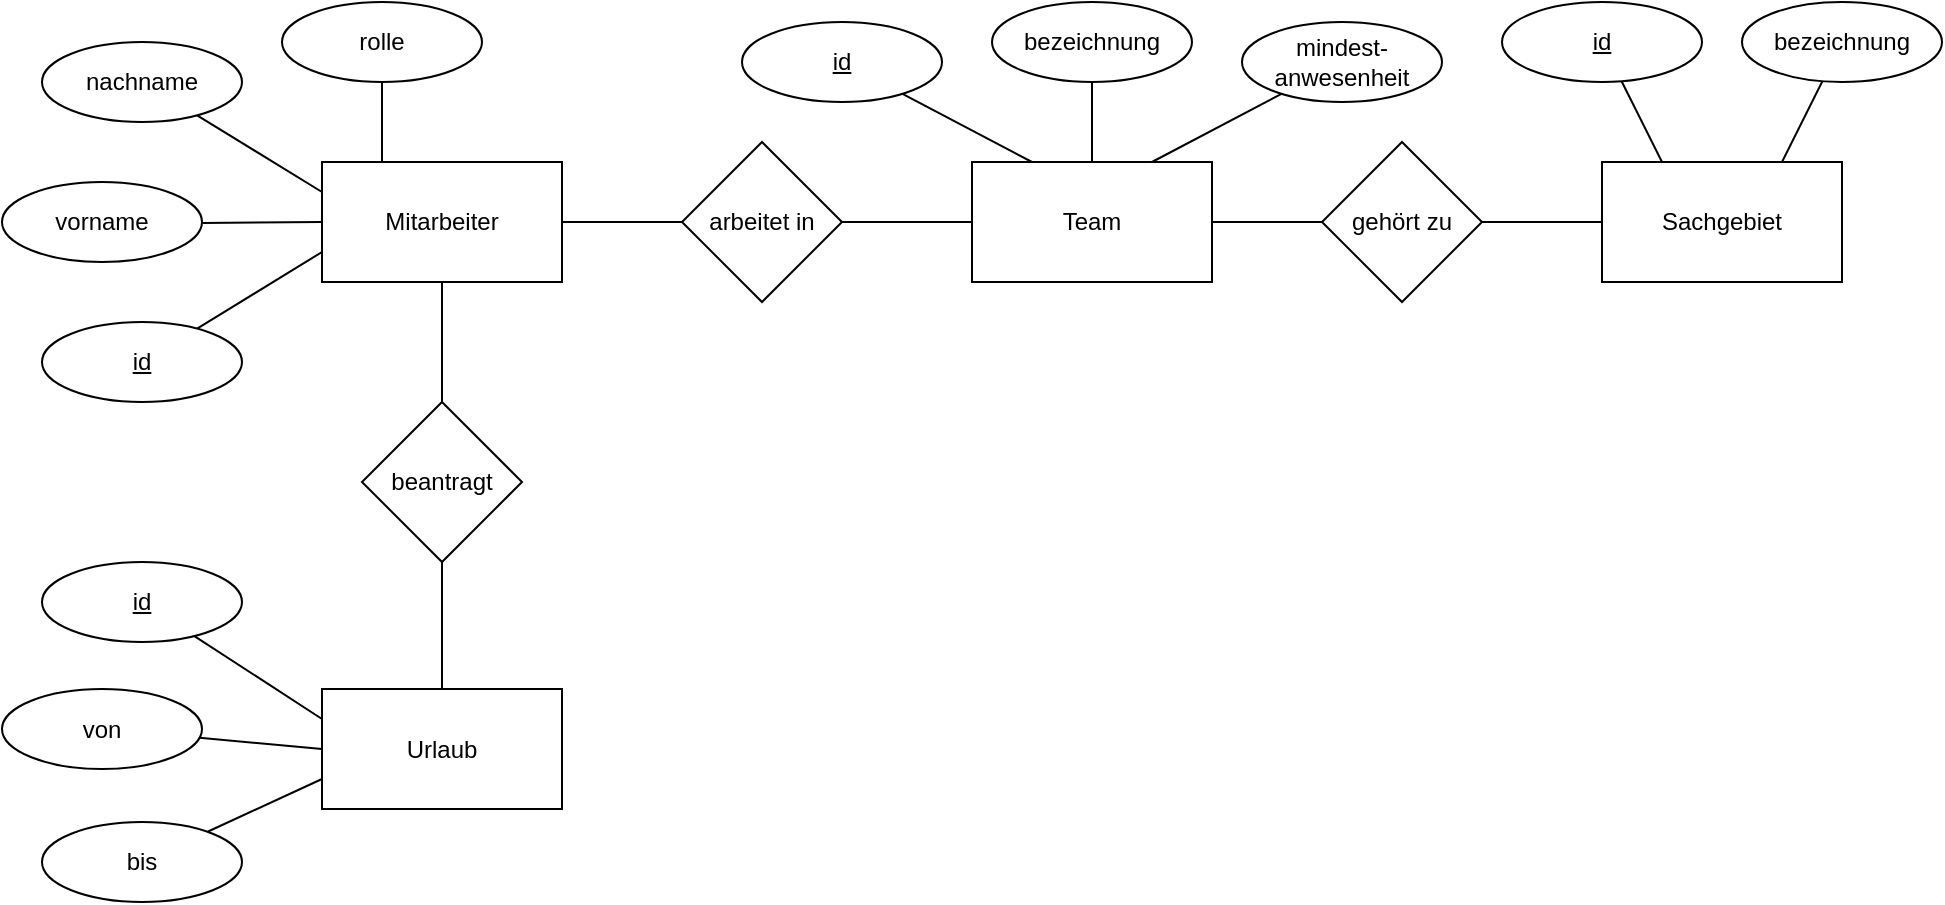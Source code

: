 <mxfile version="15.8.7" type="device"><diagram id="pEjwIBXVIHc9NC5Lextn" name="Seite-1"><mxGraphModel dx="1102" dy="1025" grid="1" gridSize="10" guides="1" tooltips="1" connect="1" arrows="1" fold="1" page="1" pageScale="1" pageWidth="1169" pageHeight="827" math="0" shadow="0"><root><mxCell id="0"/><mxCell id="1" parent="0"/><mxCell id="kTORXJUQmXsNhmBiBZ-f-4" style="edgeStyle=orthogonalEdgeStyle;rounded=0;orthogonalLoop=1;jettySize=auto;html=1;entryX=0;entryY=0.5;entryDx=0;entryDy=0;endArrow=none;endFill=0;" parent="1" source="kTORXJUQmXsNhmBiBZ-f-1" target="kTORXJUQmXsNhmBiBZ-f-2" edge="1"><mxGeometry relative="1" as="geometry"/></mxCell><mxCell id="kTORXJUQmXsNhmBiBZ-f-31" style="edgeStyle=none;rounded=0;orthogonalLoop=1;jettySize=auto;html=1;entryX=0.5;entryY=0;entryDx=0;entryDy=0;endArrow=none;endFill=0;" parent="1" source="kTORXJUQmXsNhmBiBZ-f-1" target="kTORXJUQmXsNhmBiBZ-f-30" edge="1"><mxGeometry relative="1" as="geometry"/></mxCell><mxCell id="kTORXJUQmXsNhmBiBZ-f-1" value="Mitarbeiter" style="rounded=0;whiteSpace=wrap;html=1;" parent="1" vertex="1"><mxGeometry x="200" y="310" width="120" height="60" as="geometry"/></mxCell><mxCell id="kTORXJUQmXsNhmBiBZ-f-5" style="edgeStyle=orthogonalEdgeStyle;rounded=0;orthogonalLoop=1;jettySize=auto;html=1;entryX=0;entryY=0.5;entryDx=0;entryDy=0;endArrow=none;endFill=0;" parent="1" source="kTORXJUQmXsNhmBiBZ-f-2" target="kTORXJUQmXsNhmBiBZ-f-3" edge="1"><mxGeometry relative="1" as="geometry"/></mxCell><mxCell id="kTORXJUQmXsNhmBiBZ-f-2" value="arbeitet in" style="rhombus;whiteSpace=wrap;html=1;" parent="1" vertex="1"><mxGeometry x="380" y="300" width="80" height="80" as="geometry"/></mxCell><mxCell id="kTORXJUQmXsNhmBiBZ-f-3" value="Team" style="rounded=0;whiteSpace=wrap;html=1;" parent="1" vertex="1"><mxGeometry x="525" y="310" width="120" height="60" as="geometry"/></mxCell><mxCell id="kTORXJUQmXsNhmBiBZ-f-9" style="rounded=0;orthogonalLoop=1;jettySize=auto;html=1;entryX=0;entryY=0.5;entryDx=0;entryDy=0;endArrow=none;endFill=0;" parent="1" source="kTORXJUQmXsNhmBiBZ-f-6" target="kTORXJUQmXsNhmBiBZ-f-1" edge="1"><mxGeometry relative="1" as="geometry"/></mxCell><mxCell id="kTORXJUQmXsNhmBiBZ-f-6" value="vorname" style="ellipse;whiteSpace=wrap;html=1;" parent="1" vertex="1"><mxGeometry x="40" y="320" width="100" height="40" as="geometry"/></mxCell><mxCell id="kTORXJUQmXsNhmBiBZ-f-11" style="edgeStyle=none;rounded=0;orthogonalLoop=1;jettySize=auto;html=1;entryX=0;entryY=0.75;entryDx=0;entryDy=0;endArrow=none;endFill=0;" parent="1" source="kTORXJUQmXsNhmBiBZ-f-7" target="kTORXJUQmXsNhmBiBZ-f-1" edge="1"><mxGeometry relative="1" as="geometry"/></mxCell><mxCell id="kTORXJUQmXsNhmBiBZ-f-7" value="&lt;u&gt;id&lt;/u&gt;" style="ellipse;whiteSpace=wrap;html=1;" parent="1" vertex="1"><mxGeometry x="60" y="390" width="100" height="40" as="geometry"/></mxCell><mxCell id="kTORXJUQmXsNhmBiBZ-f-10" style="edgeStyle=none;rounded=0;orthogonalLoop=1;jettySize=auto;html=1;entryX=0;entryY=0.25;entryDx=0;entryDy=0;endArrow=none;endFill=0;" parent="1" source="kTORXJUQmXsNhmBiBZ-f-8" target="kTORXJUQmXsNhmBiBZ-f-1" edge="1"><mxGeometry relative="1" as="geometry"/></mxCell><mxCell id="kTORXJUQmXsNhmBiBZ-f-8" value="nachname" style="ellipse;whiteSpace=wrap;html=1;" parent="1" vertex="1"><mxGeometry x="60" y="250" width="100" height="40" as="geometry"/></mxCell><mxCell id="kTORXJUQmXsNhmBiBZ-f-13" style="edgeStyle=none;rounded=0;orthogonalLoop=1;jettySize=auto;html=1;entryX=0.25;entryY=0;entryDx=0;entryDy=0;endArrow=none;endFill=0;" parent="1" source="kTORXJUQmXsNhmBiBZ-f-12" target="kTORXJUQmXsNhmBiBZ-f-3" edge="1"><mxGeometry relative="1" as="geometry"/></mxCell><mxCell id="kTORXJUQmXsNhmBiBZ-f-12" value="&lt;u&gt;id&lt;/u&gt;" style="ellipse;whiteSpace=wrap;html=1;" parent="1" vertex="1"><mxGeometry x="410" y="240" width="100" height="40" as="geometry"/></mxCell><mxCell id="kTORXJUQmXsNhmBiBZ-f-15" style="edgeStyle=none;rounded=0;orthogonalLoop=1;jettySize=auto;html=1;entryX=0.5;entryY=0;entryDx=0;entryDy=0;endArrow=none;endFill=0;" parent="1" source="kTORXJUQmXsNhmBiBZ-f-14" target="kTORXJUQmXsNhmBiBZ-f-3" edge="1"><mxGeometry relative="1" as="geometry"/></mxCell><mxCell id="kTORXJUQmXsNhmBiBZ-f-14" value="bezeichnung" style="ellipse;whiteSpace=wrap;html=1;" parent="1" vertex="1"><mxGeometry x="535" y="230" width="100" height="40" as="geometry"/></mxCell><mxCell id="kTORXJUQmXsNhmBiBZ-f-16" value="Sachgebiet" style="rounded=0;whiteSpace=wrap;html=1;" parent="1" vertex="1"><mxGeometry x="840" y="310" width="120" height="60" as="geometry"/></mxCell><mxCell id="kTORXJUQmXsNhmBiBZ-f-20" style="edgeStyle=none;rounded=0;orthogonalLoop=1;jettySize=auto;html=1;entryX=0;entryY=0.5;entryDx=0;entryDy=0;endArrow=none;endFill=0;" parent="1" source="kTORXJUQmXsNhmBiBZ-f-18" target="kTORXJUQmXsNhmBiBZ-f-16" edge="1"><mxGeometry relative="1" as="geometry"/></mxCell><mxCell id="kTORXJUQmXsNhmBiBZ-f-21" style="edgeStyle=none;rounded=0;orthogonalLoop=1;jettySize=auto;html=1;entryX=1;entryY=0.5;entryDx=0;entryDy=0;endArrow=none;endFill=0;" parent="1" source="kTORXJUQmXsNhmBiBZ-f-18" target="kTORXJUQmXsNhmBiBZ-f-3" edge="1"><mxGeometry relative="1" as="geometry"/></mxCell><mxCell id="kTORXJUQmXsNhmBiBZ-f-18" value="gehört zu" style="rhombus;whiteSpace=wrap;html=1;" parent="1" vertex="1"><mxGeometry x="700" y="300" width="80" height="80" as="geometry"/></mxCell><mxCell id="kTORXJUQmXsNhmBiBZ-f-24" style="edgeStyle=none;rounded=0;orthogonalLoop=1;jettySize=auto;html=1;entryX=0.25;entryY=0;entryDx=0;entryDy=0;endArrow=none;endFill=0;" parent="1" source="kTORXJUQmXsNhmBiBZ-f-22" target="kTORXJUQmXsNhmBiBZ-f-16" edge="1"><mxGeometry relative="1" as="geometry"/></mxCell><mxCell id="kTORXJUQmXsNhmBiBZ-f-22" value="&lt;u&gt;id&lt;/u&gt;" style="ellipse;whiteSpace=wrap;html=1;" parent="1" vertex="1"><mxGeometry x="790" y="230" width="100" height="40" as="geometry"/></mxCell><mxCell id="kTORXJUQmXsNhmBiBZ-f-25" style="edgeStyle=none;rounded=0;orthogonalLoop=1;jettySize=auto;html=1;entryX=0.75;entryY=0;entryDx=0;entryDy=0;endArrow=none;endFill=0;" parent="1" source="kTORXJUQmXsNhmBiBZ-f-23" target="kTORXJUQmXsNhmBiBZ-f-16" edge="1"><mxGeometry relative="1" as="geometry"/></mxCell><mxCell id="kTORXJUQmXsNhmBiBZ-f-23" value="bezeichnung" style="ellipse;whiteSpace=wrap;html=1;" parent="1" vertex="1"><mxGeometry x="910" y="230" width="100" height="40" as="geometry"/></mxCell><mxCell id="kTORXJUQmXsNhmBiBZ-f-27" style="edgeStyle=none;rounded=0;orthogonalLoop=1;jettySize=auto;html=1;entryX=0.25;entryY=0;entryDx=0;entryDy=0;endArrow=none;endFill=0;" parent="1" source="kTORXJUQmXsNhmBiBZ-f-26" target="kTORXJUQmXsNhmBiBZ-f-1" edge="1"><mxGeometry relative="1" as="geometry"/></mxCell><mxCell id="kTORXJUQmXsNhmBiBZ-f-26" value="rolle" style="ellipse;whiteSpace=wrap;html=1;" parent="1" vertex="1"><mxGeometry x="180" y="230" width="100" height="40" as="geometry"/></mxCell><mxCell id="kTORXJUQmXsNhmBiBZ-f-29" value="Urlaub" style="rounded=0;whiteSpace=wrap;html=1;" parent="1" vertex="1"><mxGeometry x="200" y="573.5" width="120" height="60" as="geometry"/></mxCell><mxCell id="kTORXJUQmXsNhmBiBZ-f-32" style="edgeStyle=none;rounded=0;orthogonalLoop=1;jettySize=auto;html=1;entryX=0.5;entryY=0;entryDx=0;entryDy=0;endArrow=none;endFill=0;" parent="1" source="kTORXJUQmXsNhmBiBZ-f-30" target="kTORXJUQmXsNhmBiBZ-f-29" edge="1"><mxGeometry relative="1" as="geometry"/></mxCell><mxCell id="kTORXJUQmXsNhmBiBZ-f-30" value="beantragt" style="rhombus;whiteSpace=wrap;html=1;" parent="1" vertex="1"><mxGeometry x="220" y="430" width="80" height="80" as="geometry"/></mxCell><mxCell id="kTORXJUQmXsNhmBiBZ-f-39" style="edgeStyle=none;rounded=0;orthogonalLoop=1;jettySize=auto;html=1;entryX=0;entryY=0.25;entryDx=0;entryDy=0;endArrow=none;endFill=0;" parent="1" source="kTORXJUQmXsNhmBiBZ-f-34" target="kTORXJUQmXsNhmBiBZ-f-29" edge="1"><mxGeometry relative="1" as="geometry"/></mxCell><mxCell id="kTORXJUQmXsNhmBiBZ-f-34" value="&lt;u&gt;id&lt;/u&gt;" style="ellipse;whiteSpace=wrap;html=1;" parent="1" vertex="1"><mxGeometry x="60" y="510" width="100" height="40" as="geometry"/></mxCell><mxCell id="kTORXJUQmXsNhmBiBZ-f-38" style="edgeStyle=none;rounded=0;orthogonalLoop=1;jettySize=auto;html=1;entryX=0;entryY=0.5;entryDx=0;entryDy=0;endArrow=none;endFill=0;" parent="1" source="kTORXJUQmXsNhmBiBZ-f-35" target="kTORXJUQmXsNhmBiBZ-f-29" edge="1"><mxGeometry relative="1" as="geometry"/></mxCell><mxCell id="kTORXJUQmXsNhmBiBZ-f-35" value="von" style="ellipse;whiteSpace=wrap;html=1;" parent="1" vertex="1"><mxGeometry x="40" y="573.5" width="100" height="40" as="geometry"/></mxCell><mxCell id="kTORXJUQmXsNhmBiBZ-f-37" style="edgeStyle=none;rounded=0;orthogonalLoop=1;jettySize=auto;html=1;entryX=0;entryY=0.75;entryDx=0;entryDy=0;endArrow=none;endFill=0;" parent="1" source="kTORXJUQmXsNhmBiBZ-f-36" target="kTORXJUQmXsNhmBiBZ-f-29" edge="1"><mxGeometry relative="1" as="geometry"/></mxCell><mxCell id="kTORXJUQmXsNhmBiBZ-f-36" value="bis" style="ellipse;whiteSpace=wrap;html=1;" parent="1" vertex="1"><mxGeometry x="60" y="640" width="100" height="40" as="geometry"/></mxCell><mxCell id="kTORXJUQmXsNhmBiBZ-f-41" style="edgeStyle=none;rounded=0;orthogonalLoop=1;jettySize=auto;html=1;entryX=0.75;entryY=0;entryDx=0;entryDy=0;endArrow=none;endFill=0;" parent="1" source="kTORXJUQmXsNhmBiBZ-f-40" target="kTORXJUQmXsNhmBiBZ-f-3" edge="1"><mxGeometry relative="1" as="geometry"/></mxCell><mxCell id="kTORXJUQmXsNhmBiBZ-f-40" value="mindest-&lt;br&gt;anwesenheit" style="ellipse;whiteSpace=wrap;html=1;" parent="1" vertex="1"><mxGeometry x="660" y="240" width="100" height="40" as="geometry"/></mxCell></root></mxGraphModel></diagram></mxfile>